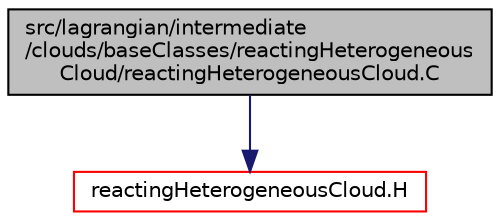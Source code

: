 digraph "src/lagrangian/intermediate/clouds/baseClasses/reactingHeterogeneousCloud/reactingHeterogeneousCloud.C"
{
  bgcolor="transparent";
  edge [fontname="Helvetica",fontsize="10",labelfontname="Helvetica",labelfontsize="10"];
  node [fontname="Helvetica",fontsize="10",shape=record];
  Node1 [label="src/lagrangian/intermediate\l/clouds/baseClasses/reactingHeterogeneous\lCloud/reactingHeterogeneousCloud.C",height=0.2,width=0.4,color="black", fillcolor="grey75", style="filled" fontcolor="black"];
  Node1 -> Node2 [color="midnightblue",fontsize="10",style="solid",fontname="Helvetica"];
  Node2 [label="reactingHeterogeneousCloud.H",height=0.2,width=0.4,color="red",URL="$reactingHeterogeneousCloud_8H.html"];
}
